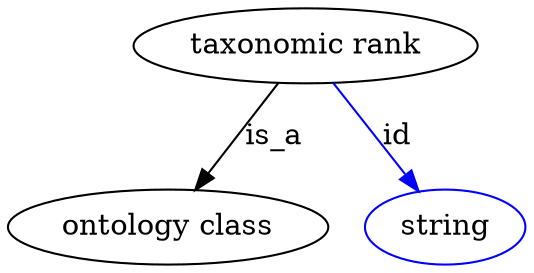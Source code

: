 digraph {
	graph [bb="0,0,248.04,123"];
	node [label="\N"];
	"taxonomic rank"	[height=0.5,
		label="taxonomic rank",
		pos="142.69,105",
		width=2.2929];
	"ontology class"	[height=0.5,
		pos="76.693,18",
		width=2.1304];
	"taxonomic rank" -> "ontology class"	[label=is_a,
		lp="127.69,61.5",
		pos="e,89.706,35.758 129.65,87.207 120.07,74.866 106.89,57.894 96.08,43.967"];
	id	[color=blue,
		height=0.5,
		label=string,
		pos="209.69,18",
		width=1.0652];
	"taxonomic rank" -> id	[color=blue,
		label=id,
		lp="186.69,61.5",
		pos="e,196.94,35.182 155.93,87.207 165.78,74.706 179.38,57.452 190.44,43.426",
		style=solid];
}
